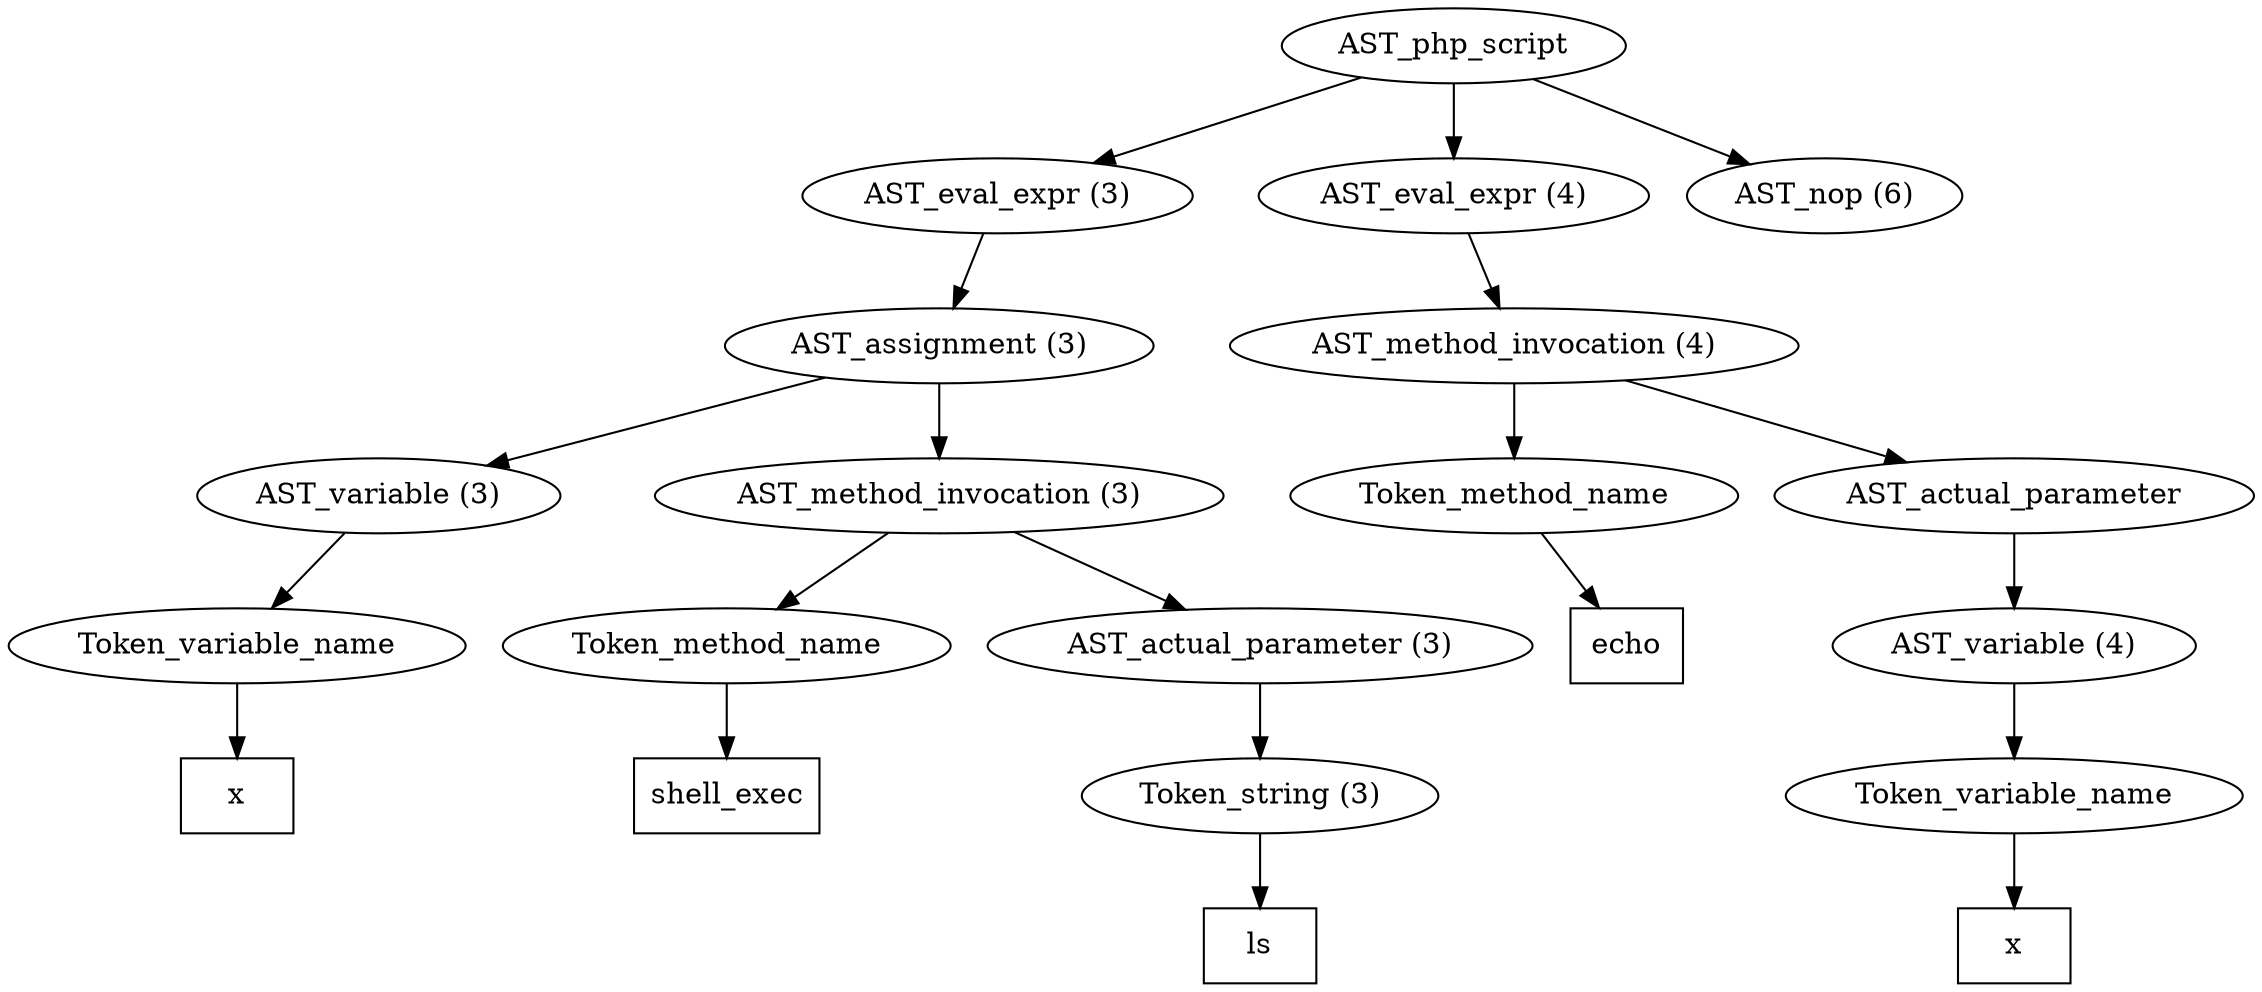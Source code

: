 /*
 * AST in dot format generated by phc -- the PHP compiler
 */

digraph AST {
node_0 [label="AST_php_script"];
node_1 [label="AST_eval_expr (3)"];
node_2 [label="AST_assignment (3)"];
node_3 [label="AST_variable (3)"];
node_4 [label="Token_variable_name"];
node_5 [label="x", shape=box]
node_4 -> node_5;
node_3 -> node_4;
node_6 [label="AST_method_invocation (3)"];
node_7 [label="Token_method_name"];
node_8 [label="shell_exec", shape=box]
node_7 -> node_8;
node_9 [label="AST_actual_parameter (3)"];
node_10 [label="Token_string (3)"];
node_11 [label="ls", shape=box]
node_10 -> node_11;
node_9 -> node_10;
node_6 -> node_9;
node_6 -> node_7;
node_2 -> node_6;
node_2 -> node_3;
node_1 -> node_2;
node_12 [label="AST_eval_expr (4)"];
node_13 [label="AST_method_invocation (4)"];
node_14 [label="Token_method_name"];
node_15 [label="echo", shape=box]
node_14 -> node_15;
node_16 [label="AST_actual_parameter"];
node_17 [label="AST_variable (4)"];
node_18 [label="Token_variable_name"];
node_19 [label="x", shape=box]
node_18 -> node_19;
node_17 -> node_18;
node_16 -> node_17;
node_13 -> node_16;
node_13 -> node_14;
node_12 -> node_13;
node_20 [label="AST_nop (6)"];
node_0 -> node_20;
node_0 -> node_12;
node_0 -> node_1;
}
